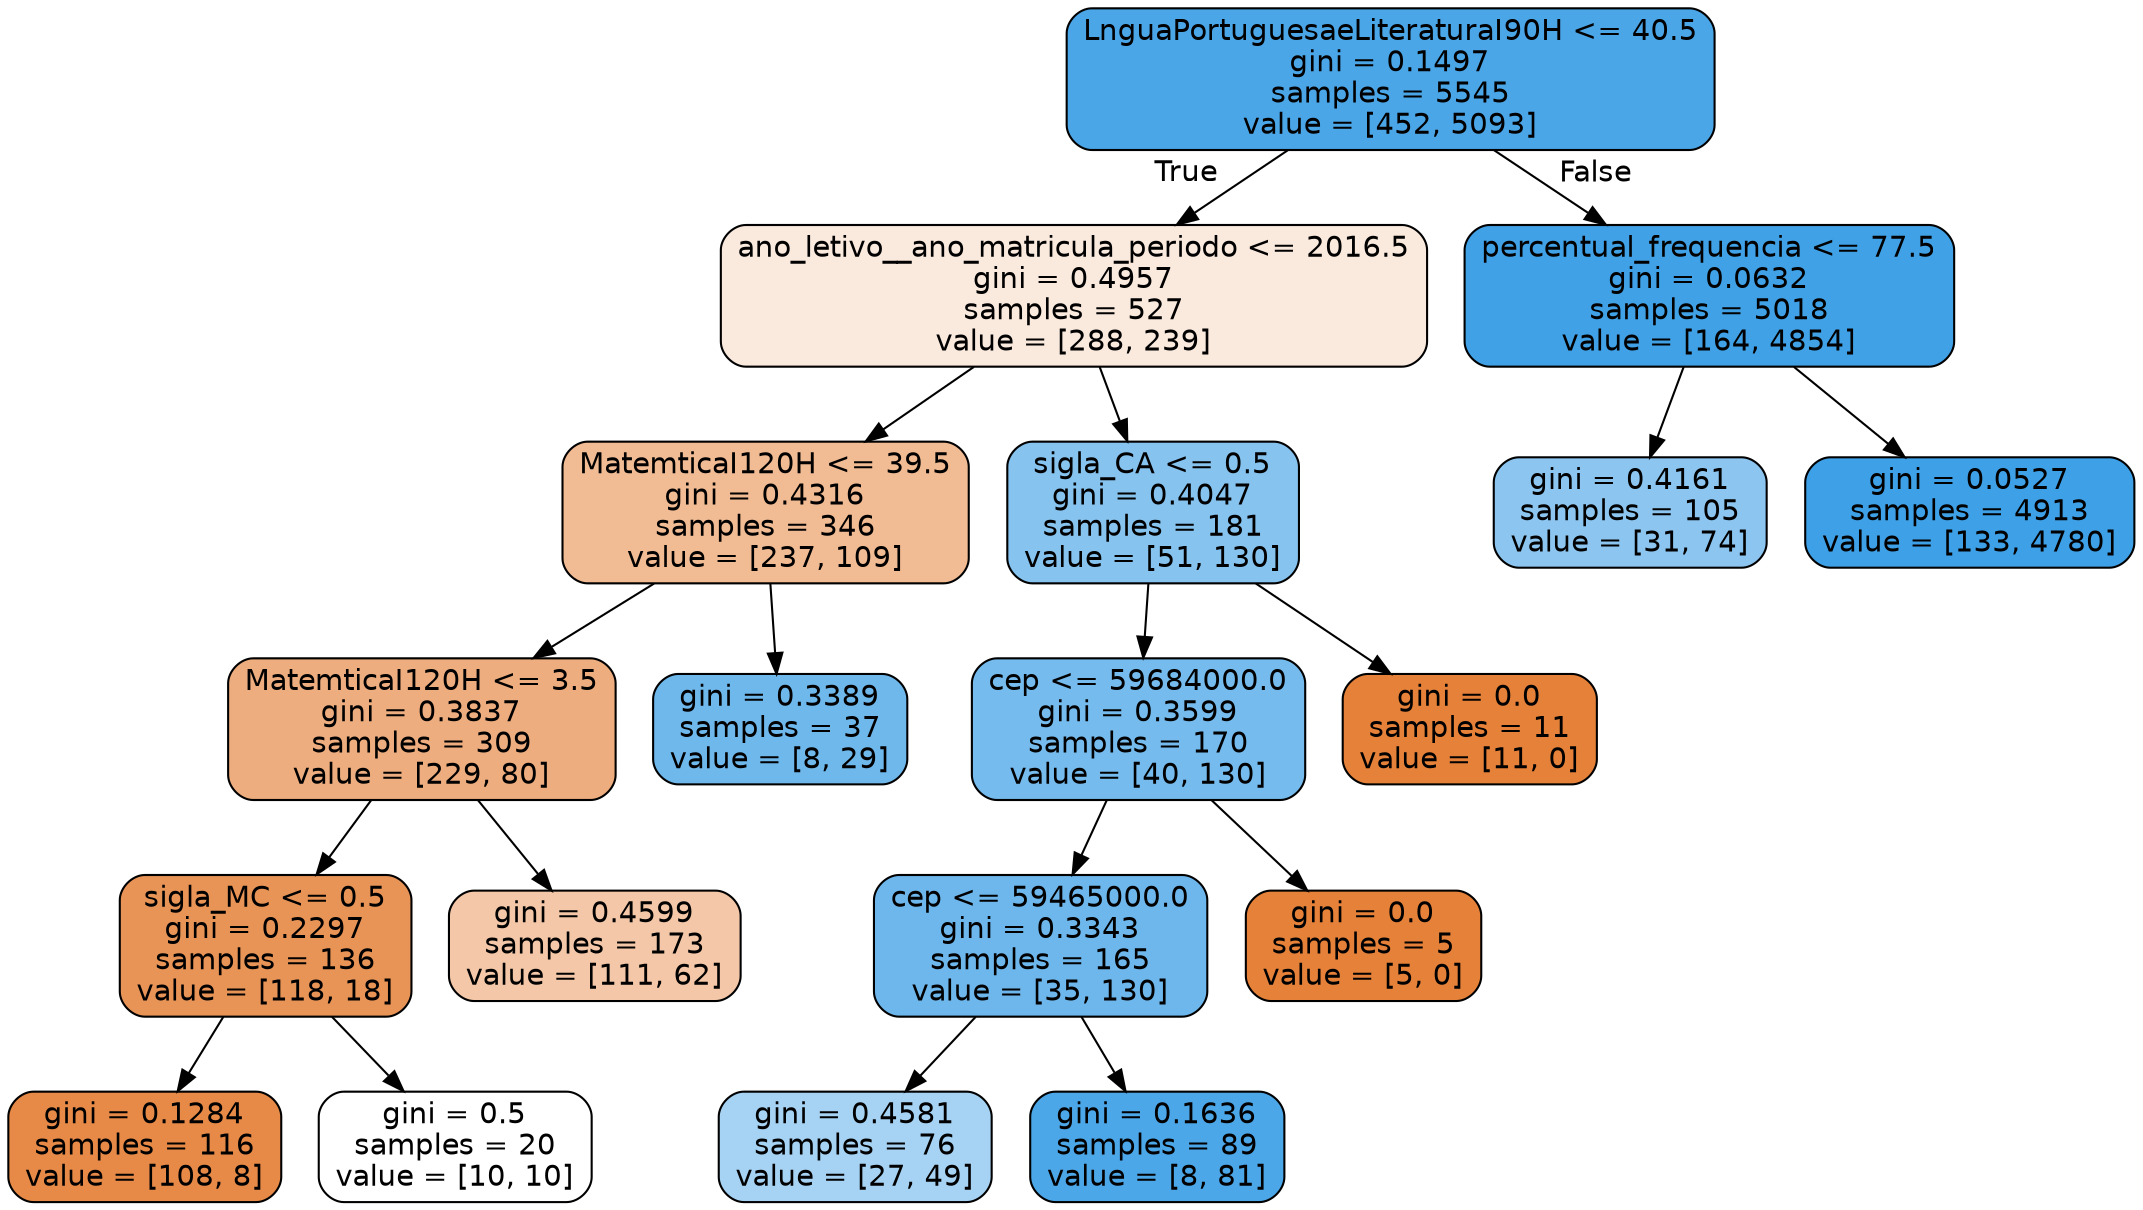 digraph Tree {
node [shape=box, style="filled, rounded", color="black", fontname=helvetica] ;
edge [fontname=helvetica] ;
0 [label="LnguaPortuguesaeLiteraturaI90H <= 40.5\ngini = 0.1497\nsamples = 5545\nvalue = [452, 5093]", fillcolor="#399de5e8"] ;
1 [label="ano_letivo__ano_matricula_periodo <= 2016.5\ngini = 0.4957\nsamples = 527\nvalue = [288, 239]", fillcolor="#e581392b"] ;
0 -> 1 [labeldistance=2.5, labelangle=45, headlabel="True"] ;
3 [label="MatemticaI120H <= 39.5\ngini = 0.4316\nsamples = 346\nvalue = [237, 109]", fillcolor="#e581398a"] ;
1 -> 3 ;
5 [label="MatemticaI120H <= 3.5\ngini = 0.3837\nsamples = 309\nvalue = [229, 80]", fillcolor="#e58139a6"] ;
3 -> 5 ;
11 [label="sigla_MC <= 0.5\ngini = 0.2297\nsamples = 136\nvalue = [118, 18]", fillcolor="#e58139d8"] ;
5 -> 11 ;
13 [label="gini = 0.1284\nsamples = 116\nvalue = [108, 8]", fillcolor="#e58139ec"] ;
11 -> 13 ;
14 [label="gini = 0.5\nsamples = 20\nvalue = [10, 10]", fillcolor="#e5813900"] ;
11 -> 14 ;
12 [label="gini = 0.4599\nsamples = 173\nvalue = [111, 62]", fillcolor="#e5813971"] ;
5 -> 12 ;
6 [label="gini = 0.3389\nsamples = 37\nvalue = [8, 29]", fillcolor="#399de5b9"] ;
3 -> 6 ;
4 [label="sigla_CA <= 0.5\ngini = 0.4047\nsamples = 181\nvalue = [51, 130]", fillcolor="#399de59b"] ;
1 -> 4 ;
9 [label="cep <= 59684000.0\ngini = 0.3599\nsamples = 170\nvalue = [40, 130]", fillcolor="#399de5b1"] ;
4 -> 9 ;
15 [label="cep <= 59465000.0\ngini = 0.3343\nsamples = 165\nvalue = [35, 130]", fillcolor="#399de5ba"] ;
9 -> 15 ;
17 [label="gini = 0.4581\nsamples = 76\nvalue = [27, 49]", fillcolor="#399de572"] ;
15 -> 17 ;
18 [label="gini = 0.1636\nsamples = 89\nvalue = [8, 81]", fillcolor="#399de5e6"] ;
15 -> 18 ;
16 [label="gini = 0.0\nsamples = 5\nvalue = [5, 0]", fillcolor="#e58139ff"] ;
9 -> 16 ;
10 [label="gini = 0.0\nsamples = 11\nvalue = [11, 0]", fillcolor="#e58139ff"] ;
4 -> 10 ;
2 [label="percentual_frequencia <= 77.5\ngini = 0.0632\nsamples = 5018\nvalue = [164, 4854]", fillcolor="#399de5f6"] ;
0 -> 2 [labeldistance=2.5, labelangle=-45, headlabel="False"] ;
7 [label="gini = 0.4161\nsamples = 105\nvalue = [31, 74]", fillcolor="#399de594"] ;
2 -> 7 ;
8 [label="gini = 0.0527\nsamples = 4913\nvalue = [133, 4780]", fillcolor="#399de5f8"] ;
2 -> 8 ;
}